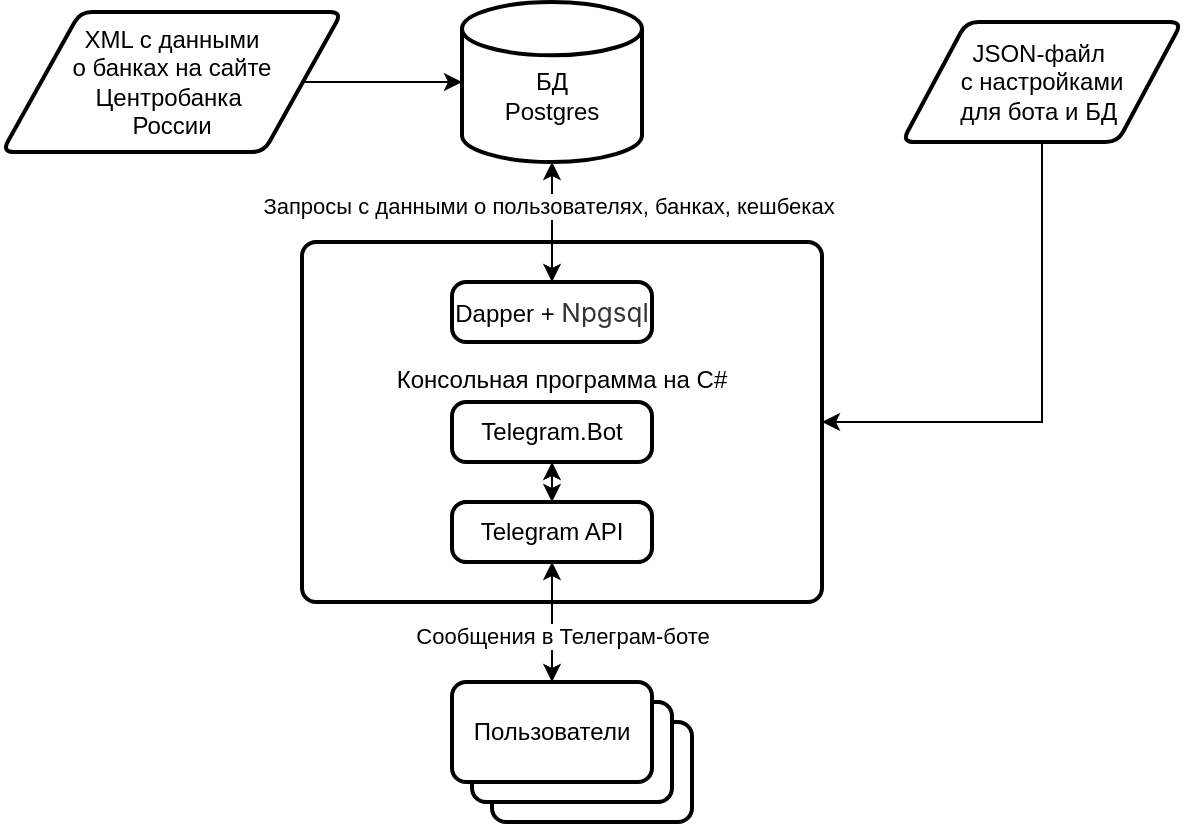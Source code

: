 <mxfile version="24.9.0">
  <diagram name="Страница — 1" id="LwhTRPLFU-koKBySx5H-">
    <mxGraphModel dx="1221" dy="626" grid="1" gridSize="10" guides="1" tooltips="1" connect="1" arrows="1" fold="1" page="1" pageScale="1" pageWidth="827" pageHeight="1169" math="0" shadow="0">
      <root>
        <mxCell id="0" />
        <mxCell id="1" parent="0" />
        <mxCell id="_6z7jXPJySypyI8SfN00-7" value="Консольная программа на C#&lt;div&gt;&lt;br&gt;&lt;div&gt;&lt;br&gt;&lt;/div&gt;&lt;div&gt;&lt;br&gt;&lt;/div&gt;&lt;/div&gt;" style="rounded=1;whiteSpace=wrap;html=1;absoluteArcSize=1;arcSize=14;strokeWidth=2;" vertex="1" parent="1">
          <mxGeometry x="180" y="150" width="260" height="180" as="geometry" />
        </mxCell>
        <mxCell id="_6z7jXPJySypyI8SfN00-8" style="edgeStyle=orthogonalEdgeStyle;rounded=0;orthogonalLoop=1;jettySize=auto;html=1;exitX=0.5;exitY=1;exitDx=0;exitDy=0;exitPerimeter=0;entryX=0.5;entryY=0;entryDx=0;entryDy=0;startArrow=classic;startFill=1;" edge="1" parent="1" source="_6z7jXPJySypyI8SfN00-1" target="_6z7jXPJySypyI8SfN00-6">
          <mxGeometry relative="1" as="geometry" />
        </mxCell>
        <mxCell id="_6z7jXPJySypyI8SfN00-21" value="Запросы с данными о пользователях, банках, кешбеках" style="edgeLabel;html=1;align=center;verticalAlign=middle;resizable=0;points=[];" vertex="1" connectable="0" parent="_6z7jXPJySypyI8SfN00-8">
          <mxGeometry x="-0.278" y="-2" relative="1" as="geometry">
            <mxPoint as="offset" />
          </mxGeometry>
        </mxCell>
        <mxCell id="_6z7jXPJySypyI8SfN00-1" value="&lt;div&gt;&lt;br&gt;&lt;/div&gt;&lt;div&gt;БД&lt;/div&gt;Postgres" style="strokeWidth=2;html=1;shape=mxgraph.flowchart.database;whiteSpace=wrap;" vertex="1" parent="1">
          <mxGeometry x="260" y="30" width="90" height="80" as="geometry" />
        </mxCell>
        <mxCell id="_6z7jXPJySypyI8SfN00-5" value="XML с данными&lt;div&gt;о банках на сайте Центробанка&amp;nbsp;&lt;/div&gt;&lt;div&gt;России&lt;/div&gt;" style="shape=parallelogram;html=1;strokeWidth=2;perimeter=parallelogramPerimeter;whiteSpace=wrap;rounded=1;arcSize=12;size=0.23;" vertex="1" parent="1">
          <mxGeometry x="30" y="35" width="170" height="70" as="geometry" />
        </mxCell>
        <mxCell id="_6z7jXPJySypyI8SfN00-6" value="Dapper +&amp;nbsp;&lt;span style=&quot;color: rgb(51, 51, 51); font-family: -apple-system, BlinkMacSystemFont, Arial, Helvetica, sans-serif; font-size: 13px; text-align: start; background-color: rgb(255, 255, 255);&quot;&gt;Npgsql&lt;/span&gt;" style="rounded=1;whiteSpace=wrap;html=1;absoluteArcSize=1;arcSize=14;strokeWidth=2;" vertex="1" parent="1">
          <mxGeometry x="255" y="170" width="100" height="30" as="geometry" />
        </mxCell>
        <mxCell id="_6z7jXPJySypyI8SfN00-10" value="" style="rounded=1;whiteSpace=wrap;html=1;absoluteArcSize=1;arcSize=14;strokeWidth=2;" vertex="1" parent="1">
          <mxGeometry x="275" y="390" width="100" height="50" as="geometry" />
        </mxCell>
        <mxCell id="_6z7jXPJySypyI8SfN00-11" value="" style="rounded=1;whiteSpace=wrap;html=1;absoluteArcSize=1;arcSize=14;strokeWidth=2;" vertex="1" parent="1">
          <mxGeometry x="265" y="380" width="100" height="50" as="geometry" />
        </mxCell>
        <mxCell id="_6z7jXPJySypyI8SfN00-12" value="Пользователи" style="rounded=1;whiteSpace=wrap;html=1;absoluteArcSize=1;arcSize=14;strokeWidth=2;" vertex="1" parent="1">
          <mxGeometry x="255" y="370" width="100" height="50" as="geometry" />
        </mxCell>
        <mxCell id="_6z7jXPJySypyI8SfN00-14" style="edgeStyle=orthogonalEdgeStyle;rounded=0;orthogonalLoop=1;jettySize=auto;html=1;exitX=0.5;exitY=1;exitDx=0;exitDy=0;entryX=0.5;entryY=0;entryDx=0;entryDy=0;startArrow=classic;startFill=1;" edge="1" parent="1" source="_6z7jXPJySypyI8SfN00-13" target="_6z7jXPJySypyI8SfN00-12">
          <mxGeometry relative="1" as="geometry" />
        </mxCell>
        <mxCell id="_6z7jXPJySypyI8SfN00-15" value="Сообщения в Телеграм-боте" style="edgeLabel;html=1;align=center;verticalAlign=middle;resizable=0;points=[];" vertex="1" connectable="0" parent="_6z7jXPJySypyI8SfN00-14">
          <mxGeometry x="0.392" y="3" relative="1" as="geometry">
            <mxPoint x="2" y="-5" as="offset" />
          </mxGeometry>
        </mxCell>
        <mxCell id="_6z7jXPJySypyI8SfN00-19" style="edgeStyle=orthogonalEdgeStyle;rounded=0;orthogonalLoop=1;jettySize=auto;html=1;exitX=0.5;exitY=0;exitDx=0;exitDy=0;entryX=0.5;entryY=1;entryDx=0;entryDy=0;startArrow=classic;startFill=1;" edge="1" parent="1" source="_6z7jXPJySypyI8SfN00-13" target="_6z7jXPJySypyI8SfN00-16">
          <mxGeometry relative="1" as="geometry" />
        </mxCell>
        <mxCell id="_6z7jXPJySypyI8SfN00-13" value="Telegram API" style="rounded=1;whiteSpace=wrap;html=1;absoluteArcSize=1;arcSize=14;strokeWidth=2;" vertex="1" parent="1">
          <mxGeometry x="255" y="280" width="100" height="30" as="geometry" />
        </mxCell>
        <mxCell id="_6z7jXPJySypyI8SfN00-16" value="Telegram.Bot" style="rounded=1;whiteSpace=wrap;html=1;absoluteArcSize=1;arcSize=14;strokeWidth=2;" vertex="1" parent="1">
          <mxGeometry x="255" y="230" width="100" height="30" as="geometry" />
        </mxCell>
        <mxCell id="_6z7jXPJySypyI8SfN00-17" style="edgeStyle=orthogonalEdgeStyle;rounded=0;orthogonalLoop=1;jettySize=auto;html=1;exitX=1;exitY=0.5;exitDx=0;exitDy=0;entryX=0;entryY=0.5;entryDx=0;entryDy=0;entryPerimeter=0;" edge="1" parent="1" source="_6z7jXPJySypyI8SfN00-5" target="_6z7jXPJySypyI8SfN00-1">
          <mxGeometry relative="1" as="geometry" />
        </mxCell>
        <mxCell id="_6z7jXPJySypyI8SfN00-23" style="edgeStyle=orthogonalEdgeStyle;rounded=0;orthogonalLoop=1;jettySize=auto;html=1;exitX=0.5;exitY=1;exitDx=0;exitDy=0;entryX=1;entryY=0.5;entryDx=0;entryDy=0;" edge="1" parent="1" source="_6z7jXPJySypyI8SfN00-22" target="_6z7jXPJySypyI8SfN00-7">
          <mxGeometry relative="1" as="geometry" />
        </mxCell>
        <mxCell id="_6z7jXPJySypyI8SfN00-22" value="JSON-файл&amp;nbsp;&lt;div&gt;с настройками&lt;div&gt;&lt;div&gt;для бота и БД&amp;nbsp;&lt;/div&gt;&lt;/div&gt;&lt;/div&gt;" style="shape=parallelogram;html=1;strokeWidth=2;perimeter=parallelogramPerimeter;whiteSpace=wrap;rounded=1;arcSize=12;size=0.23;" vertex="1" parent="1">
          <mxGeometry x="480" y="40" width="140" height="60" as="geometry" />
        </mxCell>
      </root>
    </mxGraphModel>
  </diagram>
</mxfile>

